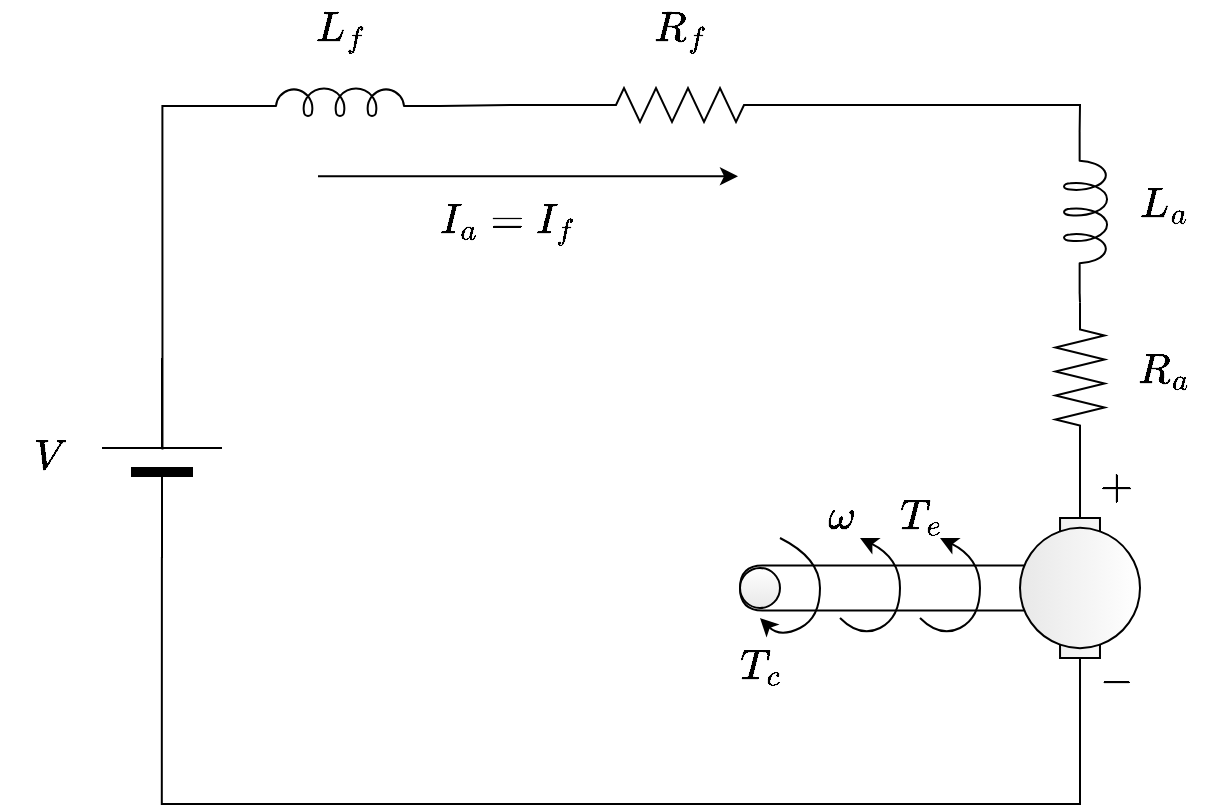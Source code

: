 <mxfile version="21.6.5" type="github">
  <diagram name="Page-1" id="xHoJqprVVUahzgXB5t3A">
    <mxGraphModel dx="880" dy="775" grid="1" gridSize="10" guides="1" tooltips="1" connect="1" arrows="1" fold="1" page="1" pageScale="1" pageWidth="413" pageHeight="291" math="1" shadow="0">
      <root>
        <mxCell id="0" />
        <mxCell id="1" parent="0" />
        <mxCell id="6Jah6KSldDa7oSD2TOF_-5" value="" style="shape=delay;whiteSpace=wrap;html=1;rotation=-180;strokeColor=default;fontColor=default;strokeWidth=1;" parent="1" vertex="1">
          <mxGeometry x="726" y="242.75" width="142" height="22.5" as="geometry" />
        </mxCell>
        <mxCell id="MJRBo0qhkyK9fX0G-ZfJ-2" value="" style="pointerEvents=1;verticalLabelPosition=bottom;shadow=0;dashed=0;align=center;html=1;verticalAlign=top;shape=mxgraph.electrical.inductors.inductor_5;strokeColor=default;fontColor=default;strokeWidth=1;" parent="1" vertex="1">
          <mxGeometry x="476" y="4" width="100" height="14" as="geometry" />
        </mxCell>
        <mxCell id="6Jah6KSldDa7oSD2TOF_-38" style="edgeStyle=orthogonalEdgeStyle;rounded=0;orthogonalLoop=1;jettySize=auto;html=1;endArrow=none;endFill=0;strokeColor=default;exitX=0.006;exitY=0.499;exitDx=0;exitDy=0;exitPerimeter=0;fontColor=default;strokeWidth=1;entryX=1;entryY=0.5;entryDx=0;entryDy=0;entryPerimeter=0;" parent="1" source="MJRBo0qhkyK9fX0G-ZfJ-3" target="MJRBo0qhkyK9fX0G-ZfJ-1" edge="1">
          <mxGeometry relative="1" as="geometry">
            <mxPoint x="437" y="248" as="sourcePoint" />
            <mxPoint x="860" y="310" as="targetPoint" />
            <Array as="points">
              <mxPoint x="437" y="362" />
              <mxPoint x="896" y="362" />
            </Array>
          </mxGeometry>
        </mxCell>
        <mxCell id="6NW6Cq5ivYkny11vjO7k-6" style="edgeStyle=orthogonalEdgeStyle;rounded=0;orthogonalLoop=1;jettySize=auto;html=1;strokeWidth=1;endArrow=none;endFill=0;exitX=0.543;exitY=0.504;exitDx=0;exitDy=0;exitPerimeter=0;entryX=0;entryY=0.645;entryDx=0;entryDy=0;entryPerimeter=0;" parent="1" edge="1" target="MJRBo0qhkyK9fX0G-ZfJ-2">
          <mxGeometry relative="1" as="geometry">
            <mxPoint x="437.24" y="184.7" as="sourcePoint" />
            <mxPoint x="460" y="10" as="targetPoint" />
            <Array as="points">
              <mxPoint x="437" y="13" />
            </Array>
          </mxGeometry>
        </mxCell>
        <mxCell id="MJRBo0qhkyK9fX0G-ZfJ-3" value="" style="verticalLabelPosition=bottom;shadow=0;dashed=0;align=center;fillColor=strokeColor;html=1;verticalAlign=top;strokeWidth=1;shape=mxgraph.electrical.miscellaneous.monocell_battery;rotation=-90;strokeColor=default;fontColor=default;" parent="1" vertex="1">
          <mxGeometry x="387" y="159" width="100" height="60" as="geometry" />
        </mxCell>
        <UserObject label="&lt;font style=&quot;font-size: 18px;&quot;&gt;\(I_{a} = I_{f}&lt;br&gt;\)&lt;/font&gt;" placeholders="1" name="Variable" id="MJRBo0qhkyK9fX0G-ZfJ-20">
          <mxCell style="text;html=1;strokeColor=none;fillColor=none;align=center;verticalAlign=middle;whiteSpace=wrap;overflow=hidden;fontColor=default;strokeWidth=1;" parent="1" vertex="1">
            <mxGeometry x="519.75" y="56.2" width="180" height="30" as="geometry" />
          </mxCell>
        </UserObject>
        <UserObject label="&lt;font style=&quot;font-size: 18px;&quot;&gt;\(R_{a}\)&lt;/font&gt;" placeholders="1" name="Variable" id="MJRBo0qhkyK9fX0G-ZfJ-21">
          <mxCell style="text;html=1;strokeColor=none;fillColor=none;align=center;verticalAlign=middle;whiteSpace=wrap;overflow=hidden;fontColor=default;strokeWidth=1;" parent="1" vertex="1">
            <mxGeometry x="913" y="131" width="50" height="30" as="geometry" />
          </mxCell>
        </UserObject>
        <UserObject label="&lt;font style=&quot;font-size: 18px;&quot;&gt;\(V\)&lt;/font&gt;" placeholders="1" name="Variable" id="MJRBo0qhkyK9fX0G-ZfJ-22">
          <mxCell style="text;html=1;strokeColor=none;fillColor=none;align=center;verticalAlign=middle;whiteSpace=wrap;overflow=hidden;fontColor=default;strokeWidth=1;" parent="1" vertex="1">
            <mxGeometry x="356" y="174" width="50" height="30" as="geometry" />
          </mxCell>
        </UserObject>
        <UserObject label="&lt;font style=&quot;font-size: 18px;&quot;&gt;\(+\)&lt;/font&gt;" placeholders="1" name="Variable" id="MJRBo0qhkyK9fX0G-ZfJ-23">
          <mxCell style="text;html=1;strokeColor=none;fillColor=none;align=center;verticalAlign=middle;whiteSpace=wrap;overflow=hidden;fontColor=default;strokeWidth=1;" parent="1" vertex="1">
            <mxGeometry x="888.5" y="189" width="50" height="30" as="geometry" />
          </mxCell>
        </UserObject>
        <mxCell id="MJRBo0qhkyK9fX0G-ZfJ-30" style="edgeStyle=orthogonalEdgeStyle;rounded=0;orthogonalLoop=1;jettySize=auto;html=1;fontColor=default;strokeColor=default;strokeWidth=1;" parent="1" edge="1">
          <mxGeometry relative="1" as="geometry">
            <mxPoint x="725" y="48.12" as="targetPoint" />
            <mxPoint x="515" y="48.12" as="sourcePoint" />
            <Array as="points">
              <mxPoint x="675" y="48.12" />
              <mxPoint x="675" y="48.12" />
            </Array>
          </mxGeometry>
        </mxCell>
        <mxCell id="6Jah6KSldDa7oSD2TOF_-21" style="edgeStyle=orthogonalEdgeStyle;rounded=0;orthogonalLoop=1;jettySize=auto;html=1;entryX=1;entryY=0.645;entryDx=0;entryDy=0;entryPerimeter=0;endArrow=none;endFill=0;strokeColor=default;fontColor=default;strokeWidth=1;" parent="1" source="6Jah6KSldDa7oSD2TOF_-1" target="MJRBo0qhkyK9fX0G-ZfJ-2" edge="1">
          <mxGeometry relative="1" as="geometry" />
        </mxCell>
        <mxCell id="6Jah6KSldDa7oSD2TOF_-1" value="" style="pointerEvents=1;verticalLabelPosition=bottom;shadow=0;dashed=0;align=center;html=1;verticalAlign=top;shape=mxgraph.electrical.resistors.resistor_2;strokeColor=default;fontColor=default;strokeWidth=1;" parent="1" vertex="1">
          <mxGeometry x="646" y="4" width="100" height="17" as="geometry" />
        </mxCell>
        <mxCell id="6NW6Cq5ivYkny11vjO7k-8" style="edgeStyle=orthogonalEdgeStyle;rounded=0;orthogonalLoop=1;jettySize=auto;html=1;exitX=1;exitY=0.645;exitDx=0;exitDy=0;exitPerimeter=0;entryX=0;entryY=0.5;entryDx=0;entryDy=0;entryPerimeter=0;endArrow=none;endFill=0;strokeWidth=1;" parent="1" source="6Jah6KSldDa7oSD2TOF_-2" target="6Jah6KSldDa7oSD2TOF_-3" edge="1">
          <mxGeometry relative="1" as="geometry" />
        </mxCell>
        <mxCell id="6NW6Cq5ivYkny11vjO7k-9" style="rounded=0;orthogonalLoop=1;jettySize=auto;html=1;exitX=0;exitY=0.645;exitDx=0;exitDy=0;exitPerimeter=0;entryX=1;entryY=0.5;entryDx=0;entryDy=0;entryPerimeter=0;edgeStyle=elbowEdgeStyle;strokeWidth=1;endArrow=none;endFill=0;" parent="1" source="6Jah6KSldDa7oSD2TOF_-2" target="6Jah6KSldDa7oSD2TOF_-1" edge="1">
          <mxGeometry relative="1" as="geometry">
            <Array as="points">
              <mxPoint x="896" y="30" />
            </Array>
          </mxGeometry>
        </mxCell>
        <mxCell id="6Jah6KSldDa7oSD2TOF_-2" value="" style="pointerEvents=1;verticalLabelPosition=bottom;shadow=0;dashed=0;align=center;html=1;verticalAlign=top;shape=mxgraph.electrical.inductors.inductor_5;strokeColor=default;rotation=90;perimeterSpacing=0;fontColor=default;strokeWidth=1;" parent="1" vertex="1">
          <mxGeometry x="859" y="55" width="80" height="22" as="geometry" />
        </mxCell>
        <mxCell id="6Jah6KSldDa7oSD2TOF_-19" style="edgeStyle=orthogonalEdgeStyle;rounded=0;orthogonalLoop=1;jettySize=auto;html=1;entryX=0;entryY=0.5;entryDx=0;entryDy=0;entryPerimeter=0;endArrow=none;endFill=0;strokeColor=default;fontColor=default;strokeWidth=1;" parent="1" source="6Jah6KSldDa7oSD2TOF_-3" target="MJRBo0qhkyK9fX0G-ZfJ-1" edge="1">
          <mxGeometry relative="1" as="geometry" />
        </mxCell>
        <mxCell id="6Jah6KSldDa7oSD2TOF_-3" value="" style="pointerEvents=1;verticalLabelPosition=bottom;shadow=0;dashed=0;align=center;html=1;verticalAlign=top;shape=mxgraph.electrical.resistors.resistor_2;strokeColor=default;rotation=90;fontColor=default;strokeWidth=1;" parent="1" vertex="1">
          <mxGeometry x="858.5" y="136.5" width="75" height="24.5" as="geometry" />
        </mxCell>
        <mxCell id="MJRBo0qhkyK9fX0G-ZfJ-1" value="" style="shape=mxgraph.electrical.electro-mechanical.motor_2;html=1;shadow=0;dashed=0;align=center;fontSize=30;strokeWidth=1;rotation=90;fillColor=default;strokeColor=default;fillStyle=solid;gradientColor=#E8E8E8;" parent="1" vertex="1">
          <mxGeometry x="846" y="224" width="100" height="60" as="geometry" />
        </mxCell>
        <mxCell id="6Jah6KSldDa7oSD2TOF_-9" value="" style="ellipse;whiteSpace=wrap;html=1;aspect=fixed;strokeColor=default;fillColor=default;gradientColor=#E8E8E8;strokeWidth=1;" parent="1" vertex="1">
          <mxGeometry x="726" y="244" width="20" height="20" as="geometry" />
        </mxCell>
        <mxCell id="6Jah6KSldDa7oSD2TOF_-10" value="" style="curved=1;endArrow=none;html=1;rounded=0;startArrow=classic;startFill=1;endFill=0;strokeColor=default;fontColor=default;strokeWidth=1;" parent="1" edge="1">
          <mxGeometry width="50" height="50" relative="1" as="geometry">
            <mxPoint x="736" y="269" as="sourcePoint" />
            <mxPoint x="746" y="229" as="targetPoint" />
            <Array as="points">
              <mxPoint x="746" y="279" />
              <mxPoint x="766" y="269" />
              <mxPoint x="766" y="239" />
            </Array>
          </mxGeometry>
        </mxCell>
        <mxCell id="6Jah6KSldDa7oSD2TOF_-14" value="" style="curved=1;endArrow=classic;html=1;rounded=0;strokeColor=default;fontColor=default;strokeWidth=1;" parent="1" edge="1">
          <mxGeometry width="50" height="50" relative="1" as="geometry">
            <mxPoint x="776" y="269" as="sourcePoint" />
            <mxPoint x="786" y="229" as="targetPoint" />
            <Array as="points">
              <mxPoint x="786" y="279" />
              <mxPoint x="806" y="269" />
              <mxPoint x="806" y="239" />
            </Array>
          </mxGeometry>
        </mxCell>
        <mxCell id="6Jah6KSldDa7oSD2TOF_-15" value="" style="curved=1;endArrow=classic;html=1;rounded=0;strokeColor=default;fontColor=default;strokeWidth=1;" parent="1" edge="1">
          <mxGeometry width="50" height="50" relative="1" as="geometry">
            <mxPoint x="816" y="269" as="sourcePoint" />
            <mxPoint x="826" y="229" as="targetPoint" />
            <Array as="points">
              <mxPoint x="826" y="279" />
              <mxPoint x="846" y="269" />
              <mxPoint x="846" y="239" />
            </Array>
          </mxGeometry>
        </mxCell>
        <UserObject label="&lt;font style=&quot;font-size: 18px;&quot;&gt;\(-\)&lt;/font&gt;" placeholders="1" name="Variable" id="6Jah6KSldDa7oSD2TOF_-24">
          <mxCell style="text;html=1;strokeColor=none;fillColor=none;align=center;verticalAlign=middle;whiteSpace=wrap;overflow=hidden;fontColor=default;strokeWidth=1;" parent="1" vertex="1">
            <mxGeometry x="888.5" y="286" width="50" height="30" as="geometry" />
          </mxCell>
        </UserObject>
        <UserObject label="&lt;font style=&quot;font-size: 18px;&quot;&gt;\(L_{a}\)&lt;/font&gt;" placeholders="1" name="Variable" id="6Jah6KSldDa7oSD2TOF_-29">
          <mxCell style="text;html=1;strokeColor=none;fillColor=none;align=center;verticalAlign=middle;whiteSpace=wrap;overflow=hidden;fontColor=default;strokeWidth=1;" parent="1" vertex="1">
            <mxGeometry x="913" y="48.08" width="50" height="30" as="geometry" />
          </mxCell>
        </UserObject>
        <UserObject label="&lt;font style=&quot;font-size: 18px;&quot;&gt;\(L_{f}\)&lt;/font&gt;" placeholders="1" name="Variable" id="6Jah6KSldDa7oSD2TOF_-30">
          <mxCell style="text;html=1;strokeColor=none;fillColor=none;align=center;verticalAlign=middle;whiteSpace=wrap;overflow=hidden;fontColor=default;strokeWidth=1;" parent="1" vertex="1">
            <mxGeometry x="501" y="-40" width="50" height="30" as="geometry" />
          </mxCell>
        </UserObject>
        <UserObject label="&lt;font style=&quot;font-size: 18px;&quot;&gt;\(R_{f}\)&lt;/font&gt;" placeholders="1" name="Variable" id="6Jah6KSldDa7oSD2TOF_-31">
          <mxCell style="text;html=1;strokeColor=none;fillColor=none;align=center;verticalAlign=middle;whiteSpace=wrap;overflow=hidden;fontColor=default;strokeWidth=1;" parent="1" vertex="1">
            <mxGeometry x="670.5" y="-40" width="50" height="30" as="geometry" />
          </mxCell>
        </UserObject>
        <UserObject label="&lt;font style=&quot;font-size: 18px;&quot;&gt;\(T_c\)&lt;/font&gt;" placeholders="1" name="Variable" id="6Jah6KSldDa7oSD2TOF_-32">
          <mxCell style="text;html=1;strokeColor=none;fillColor=none;align=center;verticalAlign=middle;whiteSpace=wrap;overflow=hidden;fontColor=default;strokeWidth=1;" parent="1" vertex="1">
            <mxGeometry x="685.75" y="279" width="100.5" height="30" as="geometry" />
          </mxCell>
        </UserObject>
        <UserObject label="&lt;font style=&quot;font-size: 18px;&quot;&gt;\(\omega\)&lt;/font&gt;" placeholders="1" name="Variable" id="6Jah6KSldDa7oSD2TOF_-33">
          <mxCell style="text;html=1;strokeColor=none;fillColor=none;align=center;verticalAlign=middle;whiteSpace=wrap;overflow=hidden;fontColor=default;strokeWidth=1;" parent="1" vertex="1">
            <mxGeometry x="726" y="204" width="100.5" height="30" as="geometry" />
          </mxCell>
        </UserObject>
        <UserObject label="&lt;font style=&quot;font-size: 18px;&quot;&gt;\(T_e\)&lt;/font&gt;" placeholders="1" name="Variable" id="6Jah6KSldDa7oSD2TOF_-34">
          <mxCell style="text;html=1;strokeColor=none;fillColor=none;align=center;verticalAlign=middle;whiteSpace=wrap;overflow=hidden;fontColor=default;strokeWidth=1;" parent="1" vertex="1">
            <mxGeometry x="766" y="204" width="100.5" height="30" as="geometry" />
          </mxCell>
        </UserObject>
      </root>
    </mxGraphModel>
  </diagram>
</mxfile>
